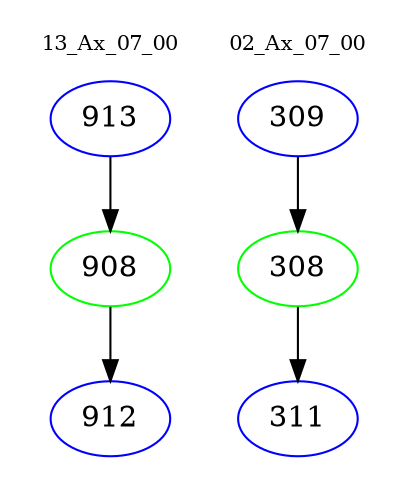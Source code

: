 digraph{
subgraph cluster_0 {
color = white
label = "13_Ax_07_00";
fontsize=10;
T0_913 [label="913", color="blue"]
T0_913 -> T0_908 [color="black"]
T0_908 [label="908", color="green"]
T0_908 -> T0_912 [color="black"]
T0_912 [label="912", color="blue"]
}
subgraph cluster_1 {
color = white
label = "02_Ax_07_00";
fontsize=10;
T1_309 [label="309", color="blue"]
T1_309 -> T1_308 [color="black"]
T1_308 [label="308", color="green"]
T1_308 -> T1_311 [color="black"]
T1_311 [label="311", color="blue"]
}
}
